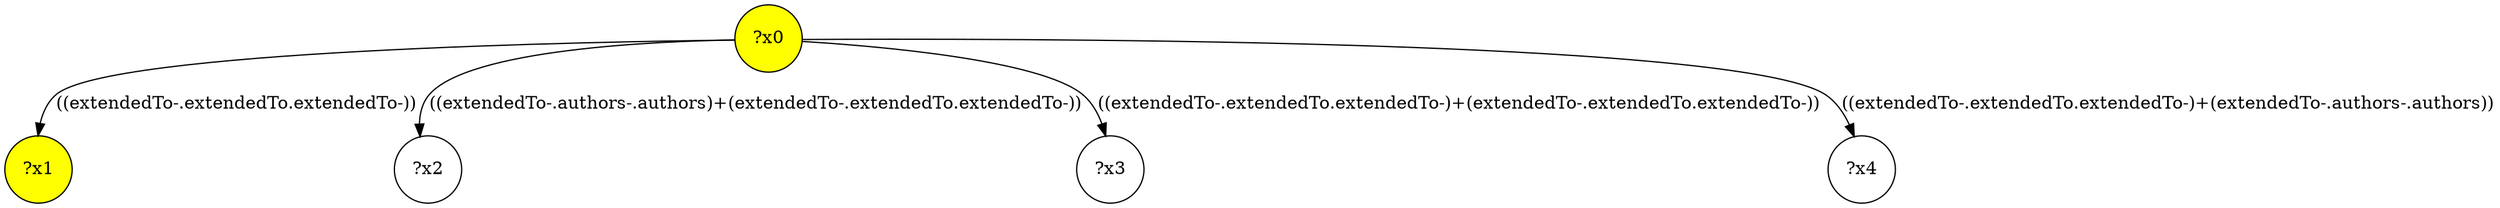 digraph g {
	x0 [fillcolor="yellow", style="filled," shape=circle, label="?x0"];
	x1 [fillcolor="yellow", style="filled," shape=circle, label="?x1"];
	x0 -> x1 [label="((extendedTo-.extendedTo.extendedTo-))"];
	x2 [shape=circle, label="?x2"];
	x0 -> x2 [label="((extendedTo-.authors-.authors)+(extendedTo-.extendedTo.extendedTo-))"];
	x3 [shape=circle, label="?x3"];
	x0 -> x3 [label="((extendedTo-.extendedTo.extendedTo-)+(extendedTo-.extendedTo.extendedTo-))"];
	x4 [shape=circle, label="?x4"];
	x0 -> x4 [label="((extendedTo-.extendedTo.extendedTo-)+(extendedTo-.authors-.authors))"];
}

